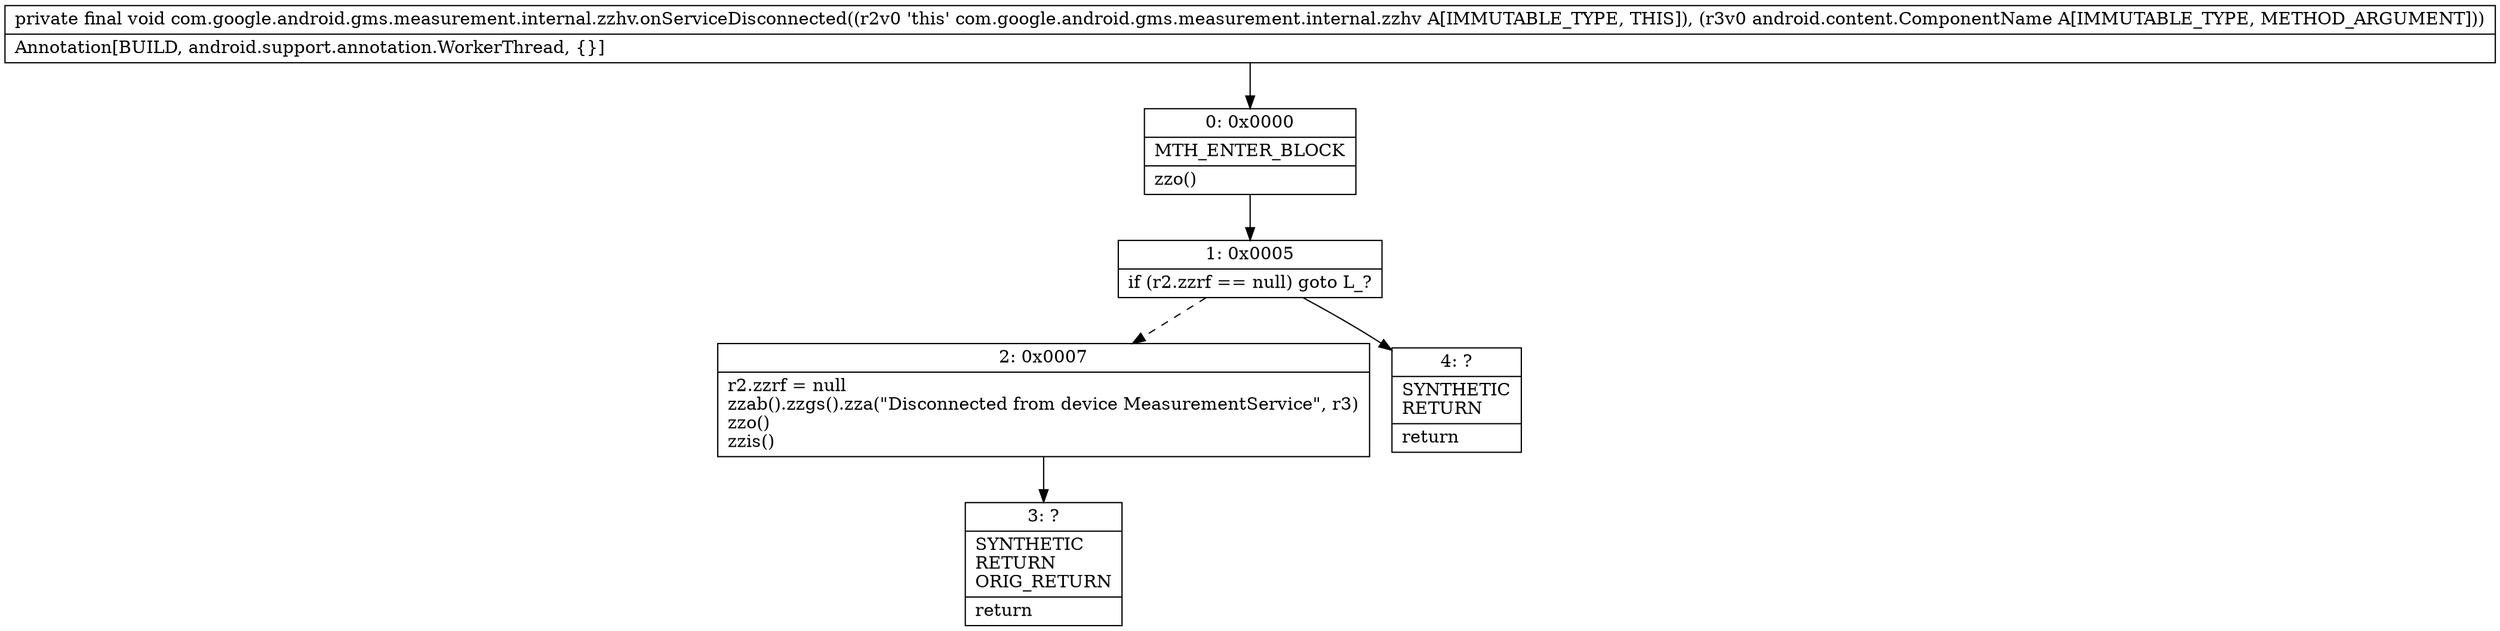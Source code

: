 digraph "CFG forcom.google.android.gms.measurement.internal.zzhv.onServiceDisconnected(Landroid\/content\/ComponentName;)V" {
Node_0 [shape=record,label="{0\:\ 0x0000|MTH_ENTER_BLOCK\l|zzo()\l}"];
Node_1 [shape=record,label="{1\:\ 0x0005|if (r2.zzrf == null) goto L_?\l}"];
Node_2 [shape=record,label="{2\:\ 0x0007|r2.zzrf = null\lzzab().zzgs().zza(\"Disconnected from device MeasurementService\", r3)\lzzo()\lzzis()\l}"];
Node_3 [shape=record,label="{3\:\ ?|SYNTHETIC\lRETURN\lORIG_RETURN\l|return\l}"];
Node_4 [shape=record,label="{4\:\ ?|SYNTHETIC\lRETURN\l|return\l}"];
MethodNode[shape=record,label="{private final void com.google.android.gms.measurement.internal.zzhv.onServiceDisconnected((r2v0 'this' com.google.android.gms.measurement.internal.zzhv A[IMMUTABLE_TYPE, THIS]), (r3v0 android.content.ComponentName A[IMMUTABLE_TYPE, METHOD_ARGUMENT]))  | Annotation[BUILD, android.support.annotation.WorkerThread, \{\}]\l}"];
MethodNode -> Node_0;
Node_0 -> Node_1;
Node_1 -> Node_2[style=dashed];
Node_1 -> Node_4;
Node_2 -> Node_3;
}


